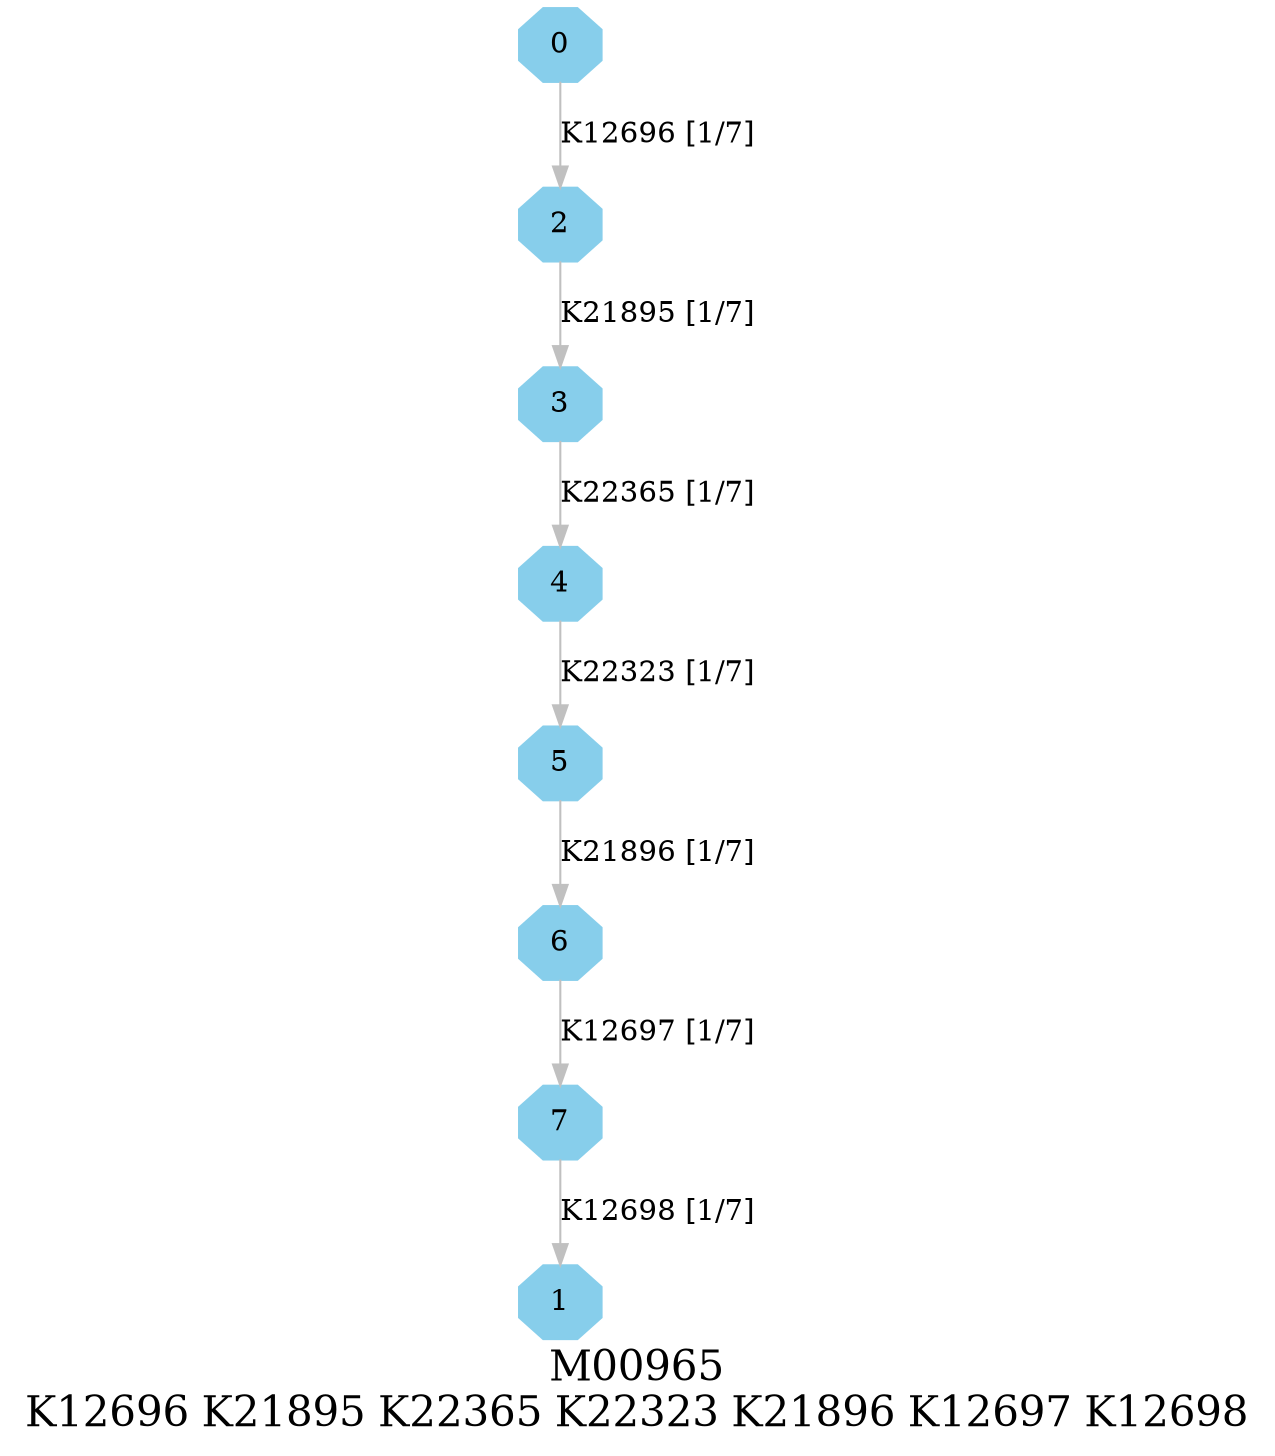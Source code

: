 digraph G {
graph [label="M00965
K12696 K21895 K22365 K22323 K21896 K12697 K12698",fontsize=20];
node [shape=box,style=filled];
edge [len=3,color=grey];
{node [width=.3,height=.3,shape=octagon,style=filled,color=skyblue] 0 1 2 3 4 5 6 7 }
0 -> 2 [label="K12696 [1/7]"];
2 -> 3 [label="K21895 [1/7]"];
3 -> 4 [label="K22365 [1/7]"];
4 -> 5 [label="K22323 [1/7]"];
5 -> 6 [label="K21896 [1/7]"];
6 -> 7 [label="K12697 [1/7]"];
7 -> 1 [label="K12698 [1/7]"];
}